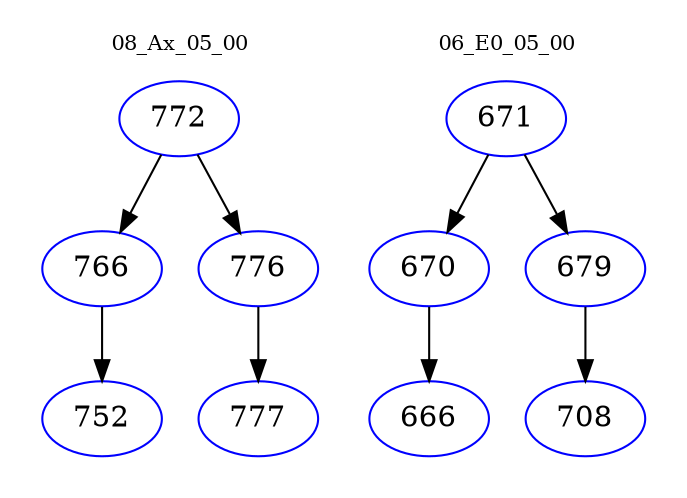 digraph{
subgraph cluster_0 {
color = white
label = "08_Ax_05_00";
fontsize=10;
T0_772 [label="772", color="blue"]
T0_772 -> T0_766 [color="black"]
T0_766 [label="766", color="blue"]
T0_766 -> T0_752 [color="black"]
T0_752 [label="752", color="blue"]
T0_772 -> T0_776 [color="black"]
T0_776 [label="776", color="blue"]
T0_776 -> T0_777 [color="black"]
T0_777 [label="777", color="blue"]
}
subgraph cluster_1 {
color = white
label = "06_E0_05_00";
fontsize=10;
T1_671 [label="671", color="blue"]
T1_671 -> T1_670 [color="black"]
T1_670 [label="670", color="blue"]
T1_670 -> T1_666 [color="black"]
T1_666 [label="666", color="blue"]
T1_671 -> T1_679 [color="black"]
T1_679 [label="679", color="blue"]
T1_679 -> T1_708 [color="black"]
T1_708 [label="708", color="blue"]
}
}
